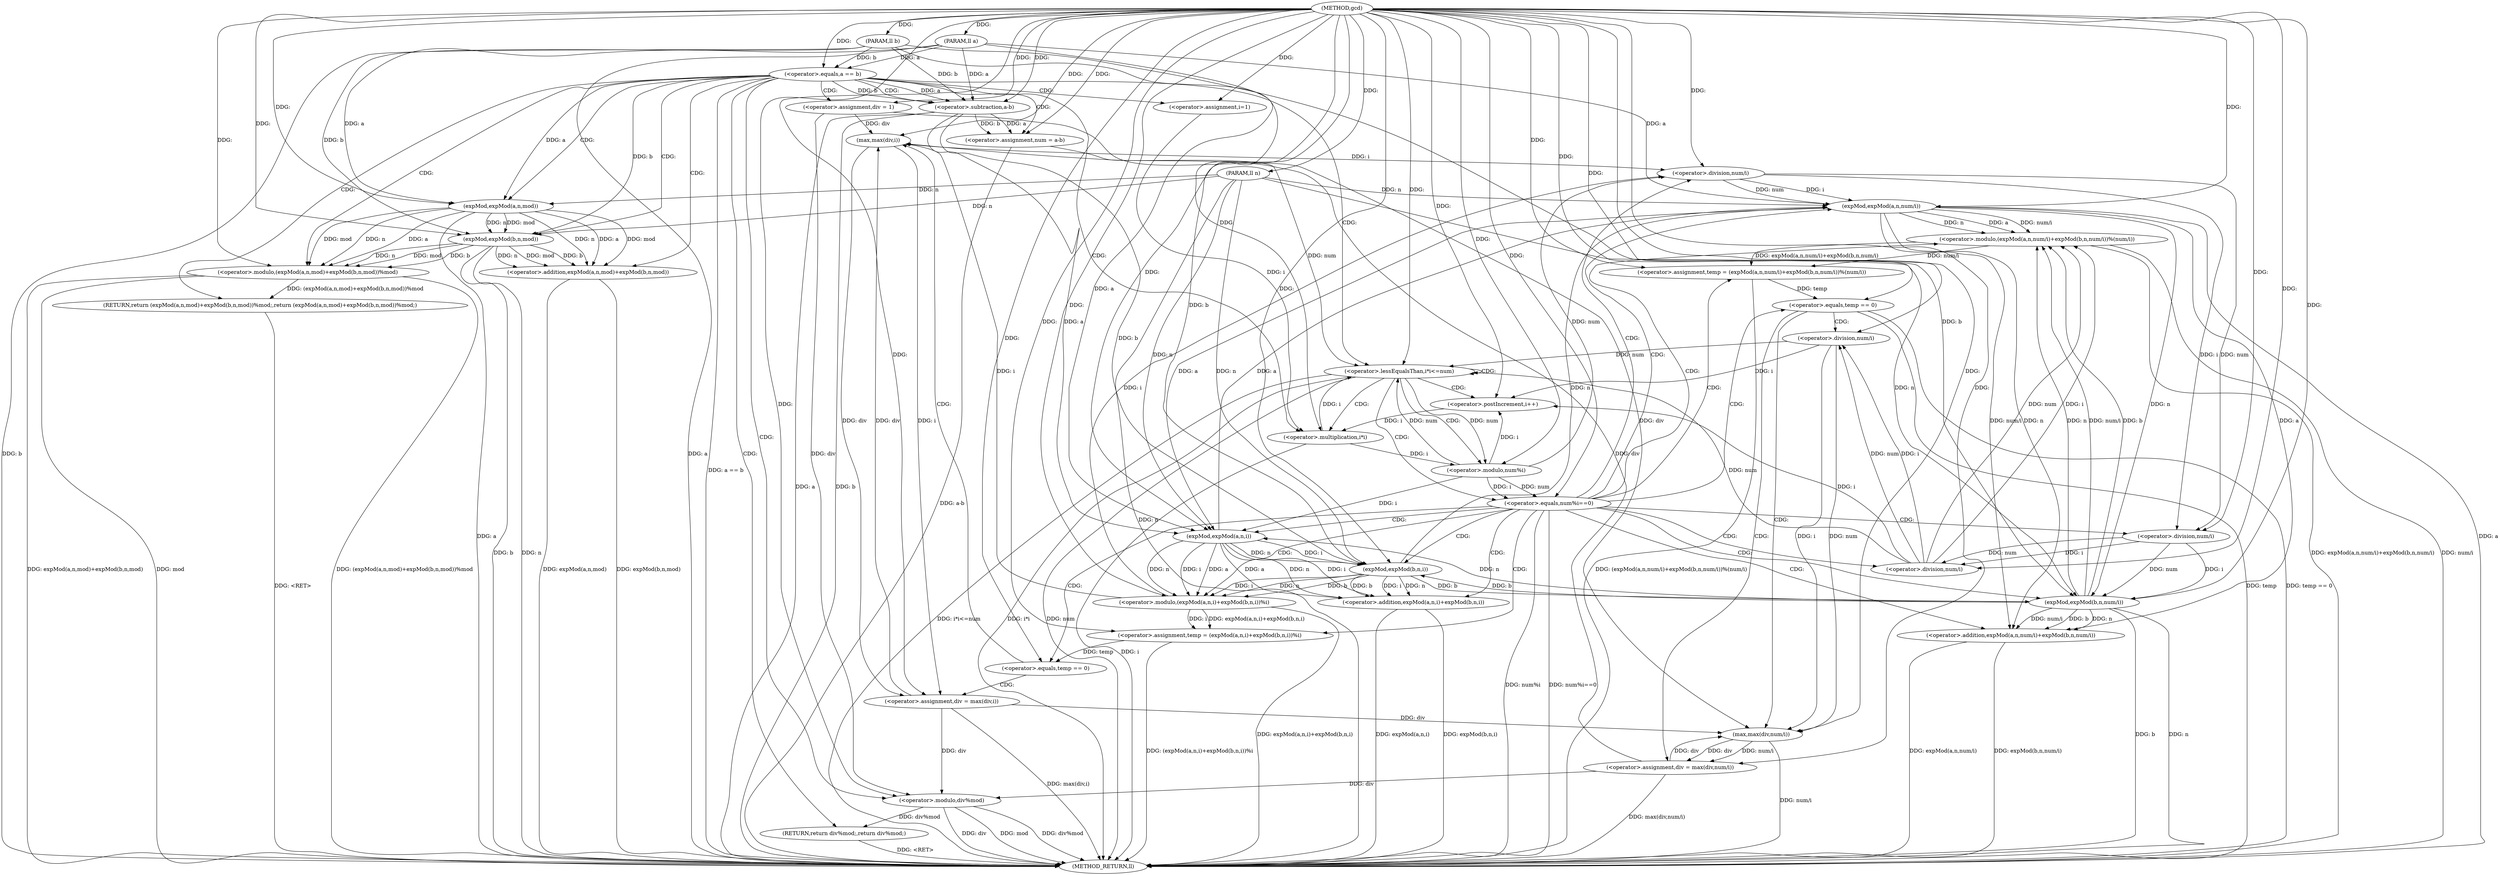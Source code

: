 digraph "gcd" {  
"1000163" [label = "(METHOD,gcd)" ]
"1000272" [label = "(METHOD_RETURN,ll)" ]
"1000164" [label = "(PARAM,ll a)" ]
"1000165" [label = "(PARAM,ll b)" ]
"1000166" [label = "(PARAM,ll n)" ]
"1000186" [label = "(<operator>.assignment,div = 1)" ]
"1000190" [label = "(<operator>.assignment,num = a-b)" ]
"1000268" [label = "(RETURN,return div%mod;,return div%mod;)" ]
"1000169" [label = "(<operator>.equals,a == b)" ]
"1000197" [label = "(<operator>.assignment,i=1)" ]
"1000200" [label = "(<operator>.lessEqualsThan,i*i<=num)" ]
"1000205" [label = "(<operator>.postIncrement,i++)" ]
"1000269" [label = "(<operator>.modulo,div%mod)" ]
"1000173" [label = "(RETURN,return (expMod(a,n,mod)+expMod(b,n,mod))%mod;,return (expMod(a,n,mod)+expMod(b,n,mod))%mod;)" ]
"1000192" [label = "(<operator>.subtraction,a-b)" ]
"1000174" [label = "(<operator>.modulo,(expMod(a,n,mod)+expMod(b,n,mod))%mod)" ]
"1000201" [label = "(<operator>.multiplication,i*i)" ]
"1000209" [label = "(<operator>.equals,num%i==0)" ]
"1000216" [label = "(<operator>.assignment,temp = (expMod(a,n,i)+expMod(b,n,i))%i)" ]
"1000238" [label = "(<operator>.assignment,temp = (expMod(a,n,num/i)+expMod(b,n,num/i))%(num/i))" ]
"1000175" [label = "(<operator>.addition,expMod(a,n,mod)+expMod(b,n,mod))" ]
"1000210" [label = "(<operator>.modulo,num%i)" ]
"1000230" [label = "(<operator>.equals,temp == 0)" ]
"1000233" [label = "(<operator>.assignment,div = max(div,i))" ]
"1000258" [label = "(<operator>.equals,temp == 0)" ]
"1000261" [label = "(<operator>.assignment,div = max(div,num/i))" ]
"1000176" [label = "(expMod,expMod(a,n,mod))" ]
"1000180" [label = "(expMod,expMod(b,n,mod))" ]
"1000218" [label = "(<operator>.modulo,(expMod(a,n,i)+expMod(b,n,i))%i)" ]
"1000240" [label = "(<operator>.modulo,(expMod(a,n,num/i)+expMod(b,n,num/i))%(num/i))" ]
"1000219" [label = "(<operator>.addition,expMod(a,n,i)+expMod(b,n,i))" ]
"1000235" [label = "(max,max(div,i))" ]
"1000241" [label = "(<operator>.addition,expMod(a,n,num/i)+expMod(b,n,num/i))" ]
"1000254" [label = "(<operator>.division,num/i)" ]
"1000263" [label = "(max,max(div,num/i))" ]
"1000220" [label = "(expMod,expMod(a,n,i))" ]
"1000224" [label = "(expMod,expMod(b,n,i))" ]
"1000242" [label = "(expMod,expMod(a,n,num/i))" ]
"1000248" [label = "(expMod,expMod(b,n,num/i))" ]
"1000265" [label = "(<operator>.division,num/i)" ]
"1000245" [label = "(<operator>.division,num/i)" ]
"1000251" [label = "(<operator>.division,num/i)" ]
  "1000268" -> "1000272"  [ label = "DDG: <RET>"] 
  "1000164" -> "1000272"  [ label = "DDG: a"] 
  "1000165" -> "1000272"  [ label = "DDG: b"] 
  "1000166" -> "1000272"  [ label = "DDG: n"] 
  "1000169" -> "1000272"  [ label = "DDG: a == b"] 
  "1000192" -> "1000272"  [ label = "DDG: a"] 
  "1000192" -> "1000272"  [ label = "DDG: b"] 
  "1000190" -> "1000272"  [ label = "DDG: a-b"] 
  "1000201" -> "1000272"  [ label = "DDG: i"] 
  "1000200" -> "1000272"  [ label = "DDG: i*i"] 
  "1000200" -> "1000272"  [ label = "DDG: num"] 
  "1000200" -> "1000272"  [ label = "DDG: i*i<=num"] 
  "1000269" -> "1000272"  [ label = "DDG: div"] 
  "1000269" -> "1000272"  [ label = "DDG: mod"] 
  "1000269" -> "1000272"  [ label = "DDG: div%mod"] 
  "1000209" -> "1000272"  [ label = "DDG: num%i"] 
  "1000209" -> "1000272"  [ label = "DDG: num%i==0"] 
  "1000219" -> "1000272"  [ label = "DDG: expMod(a,n,i)"] 
  "1000219" -> "1000272"  [ label = "DDG: expMod(b,n,i)"] 
  "1000218" -> "1000272"  [ label = "DDG: expMod(a,n,i)+expMod(b,n,i)"] 
  "1000216" -> "1000272"  [ label = "DDG: (expMod(a,n,i)+expMod(b,n,i))%i"] 
  "1000233" -> "1000272"  [ label = "DDG: max(div,i)"] 
  "1000242" -> "1000272"  [ label = "DDG: a"] 
  "1000241" -> "1000272"  [ label = "DDG: expMod(a,n,num/i)"] 
  "1000248" -> "1000272"  [ label = "DDG: b"] 
  "1000248" -> "1000272"  [ label = "DDG: n"] 
  "1000241" -> "1000272"  [ label = "DDG: expMod(b,n,num/i)"] 
  "1000240" -> "1000272"  [ label = "DDG: expMod(a,n,num/i)+expMod(b,n,num/i)"] 
  "1000240" -> "1000272"  [ label = "DDG: num/i"] 
  "1000238" -> "1000272"  [ label = "DDG: (expMod(a,n,num/i)+expMod(b,n,num/i))%(num/i)"] 
  "1000258" -> "1000272"  [ label = "DDG: temp"] 
  "1000258" -> "1000272"  [ label = "DDG: temp == 0"] 
  "1000263" -> "1000272"  [ label = "DDG: num/i"] 
  "1000261" -> "1000272"  [ label = "DDG: max(div,num/i)"] 
  "1000176" -> "1000272"  [ label = "DDG: a"] 
  "1000175" -> "1000272"  [ label = "DDG: expMod(a,n,mod)"] 
  "1000180" -> "1000272"  [ label = "DDG: b"] 
  "1000180" -> "1000272"  [ label = "DDG: n"] 
  "1000175" -> "1000272"  [ label = "DDG: expMod(b,n,mod)"] 
  "1000174" -> "1000272"  [ label = "DDG: expMod(a,n,mod)+expMod(b,n,mod)"] 
  "1000174" -> "1000272"  [ label = "DDG: mod"] 
  "1000174" -> "1000272"  [ label = "DDG: (expMod(a,n,mod)+expMod(b,n,mod))%mod"] 
  "1000173" -> "1000272"  [ label = "DDG: <RET>"] 
  "1000163" -> "1000164"  [ label = "DDG: "] 
  "1000163" -> "1000165"  [ label = "DDG: "] 
  "1000163" -> "1000166"  [ label = "DDG: "] 
  "1000163" -> "1000186"  [ label = "DDG: "] 
  "1000192" -> "1000190"  [ label = "DDG: a"] 
  "1000192" -> "1000190"  [ label = "DDG: b"] 
  "1000269" -> "1000268"  [ label = "DDG: div%mod"] 
  "1000163" -> "1000190"  [ label = "DDG: "] 
  "1000163" -> "1000197"  [ label = "DDG: "] 
  "1000164" -> "1000169"  [ label = "DDG: a"] 
  "1000163" -> "1000169"  [ label = "DDG: "] 
  "1000165" -> "1000169"  [ label = "DDG: b"] 
  "1000174" -> "1000173"  [ label = "DDG: (expMod(a,n,mod)+expMod(b,n,mod))%mod"] 
  "1000169" -> "1000192"  [ label = "DDG: a"] 
  "1000164" -> "1000192"  [ label = "DDG: a"] 
  "1000163" -> "1000192"  [ label = "DDG: "] 
  "1000169" -> "1000192"  [ label = "DDG: b"] 
  "1000165" -> "1000192"  [ label = "DDG: b"] 
  "1000201" -> "1000200"  [ label = "DDG: i"] 
  "1000190" -> "1000200"  [ label = "DDG: num"] 
  "1000210" -> "1000200"  [ label = "DDG: num"] 
  "1000254" -> "1000200"  [ label = "DDG: num"] 
  "1000265" -> "1000200"  [ label = "DDG: num"] 
  "1000163" -> "1000200"  [ label = "DDG: "] 
  "1000210" -> "1000205"  [ label = "DDG: i"] 
  "1000254" -> "1000205"  [ label = "DDG: i"] 
  "1000265" -> "1000205"  [ label = "DDG: i"] 
  "1000163" -> "1000205"  [ label = "DDG: "] 
  "1000186" -> "1000269"  [ label = "DDG: div"] 
  "1000233" -> "1000269"  [ label = "DDG: div"] 
  "1000261" -> "1000269"  [ label = "DDG: div"] 
  "1000163" -> "1000269"  [ label = "DDG: "] 
  "1000197" -> "1000201"  [ label = "DDG: i"] 
  "1000205" -> "1000201"  [ label = "DDG: i"] 
  "1000163" -> "1000201"  [ label = "DDG: "] 
  "1000180" -> "1000174"  [ label = "DDG: n"] 
  "1000180" -> "1000174"  [ label = "DDG: mod"] 
  "1000180" -> "1000174"  [ label = "DDG: b"] 
  "1000176" -> "1000174"  [ label = "DDG: mod"] 
  "1000176" -> "1000174"  [ label = "DDG: n"] 
  "1000176" -> "1000174"  [ label = "DDG: a"] 
  "1000163" -> "1000174"  [ label = "DDG: "] 
  "1000210" -> "1000209"  [ label = "DDG: i"] 
  "1000210" -> "1000209"  [ label = "DDG: num"] 
  "1000163" -> "1000209"  [ label = "DDG: "] 
  "1000218" -> "1000216"  [ label = "DDG: i"] 
  "1000218" -> "1000216"  [ label = "DDG: expMod(a,n,i)+expMod(b,n,i)"] 
  "1000240" -> "1000238"  [ label = "DDG: num/i"] 
  "1000240" -> "1000238"  [ label = "DDG: expMod(a,n,num/i)+expMod(b,n,num/i)"] 
  "1000176" -> "1000175"  [ label = "DDG: mod"] 
  "1000176" -> "1000175"  [ label = "DDG: n"] 
  "1000176" -> "1000175"  [ label = "DDG: a"] 
  "1000180" -> "1000175"  [ label = "DDG: n"] 
  "1000180" -> "1000175"  [ label = "DDG: mod"] 
  "1000180" -> "1000175"  [ label = "DDG: b"] 
  "1000200" -> "1000210"  [ label = "DDG: num"] 
  "1000163" -> "1000210"  [ label = "DDG: "] 
  "1000201" -> "1000210"  [ label = "DDG: i"] 
  "1000163" -> "1000216"  [ label = "DDG: "] 
  "1000235" -> "1000233"  [ label = "DDG: div"] 
  "1000235" -> "1000233"  [ label = "DDG: i"] 
  "1000163" -> "1000238"  [ label = "DDG: "] 
  "1000263" -> "1000261"  [ label = "DDG: num/i"] 
  "1000263" -> "1000261"  [ label = "DDG: div"] 
  "1000169" -> "1000176"  [ label = "DDG: a"] 
  "1000164" -> "1000176"  [ label = "DDG: a"] 
  "1000163" -> "1000176"  [ label = "DDG: "] 
  "1000166" -> "1000176"  [ label = "DDG: n"] 
  "1000169" -> "1000180"  [ label = "DDG: b"] 
  "1000165" -> "1000180"  [ label = "DDG: b"] 
  "1000163" -> "1000180"  [ label = "DDG: "] 
  "1000176" -> "1000180"  [ label = "DDG: n"] 
  "1000166" -> "1000180"  [ label = "DDG: n"] 
  "1000176" -> "1000180"  [ label = "DDG: mod"] 
  "1000220" -> "1000218"  [ label = "DDG: n"] 
  "1000220" -> "1000218"  [ label = "DDG: i"] 
  "1000220" -> "1000218"  [ label = "DDG: a"] 
  "1000224" -> "1000218"  [ label = "DDG: n"] 
  "1000224" -> "1000218"  [ label = "DDG: b"] 
  "1000224" -> "1000218"  [ label = "DDG: i"] 
  "1000163" -> "1000218"  [ label = "DDG: "] 
  "1000216" -> "1000230"  [ label = "DDG: temp"] 
  "1000163" -> "1000230"  [ label = "DDG: "] 
  "1000163" -> "1000233"  [ label = "DDG: "] 
  "1000248" -> "1000240"  [ label = "DDG: n"] 
  "1000248" -> "1000240"  [ label = "DDG: num/i"] 
  "1000248" -> "1000240"  [ label = "DDG: b"] 
  "1000242" -> "1000240"  [ label = "DDG: a"] 
  "1000242" -> "1000240"  [ label = "DDG: num/i"] 
  "1000242" -> "1000240"  [ label = "DDG: n"] 
  "1000254" -> "1000240"  [ label = "DDG: i"] 
  "1000254" -> "1000240"  [ label = "DDG: num"] 
  "1000238" -> "1000258"  [ label = "DDG: temp"] 
  "1000163" -> "1000258"  [ label = "DDG: "] 
  "1000163" -> "1000261"  [ label = "DDG: "] 
  "1000220" -> "1000219"  [ label = "DDG: n"] 
  "1000220" -> "1000219"  [ label = "DDG: i"] 
  "1000220" -> "1000219"  [ label = "DDG: a"] 
  "1000224" -> "1000219"  [ label = "DDG: n"] 
  "1000224" -> "1000219"  [ label = "DDG: b"] 
  "1000224" -> "1000219"  [ label = "DDG: i"] 
  "1000186" -> "1000235"  [ label = "DDG: div"] 
  "1000233" -> "1000235"  [ label = "DDG: div"] 
  "1000261" -> "1000235"  [ label = "DDG: div"] 
  "1000163" -> "1000235"  [ label = "DDG: "] 
  "1000218" -> "1000235"  [ label = "DDG: i"] 
  "1000242" -> "1000241"  [ label = "DDG: a"] 
  "1000242" -> "1000241"  [ label = "DDG: num/i"] 
  "1000242" -> "1000241"  [ label = "DDG: n"] 
  "1000248" -> "1000241"  [ label = "DDG: n"] 
  "1000248" -> "1000241"  [ label = "DDG: num/i"] 
  "1000248" -> "1000241"  [ label = "DDG: b"] 
  "1000251" -> "1000254"  [ label = "DDG: num"] 
  "1000163" -> "1000254"  [ label = "DDG: "] 
  "1000251" -> "1000254"  [ label = "DDG: i"] 
  "1000186" -> "1000263"  [ label = "DDG: div"] 
  "1000233" -> "1000263"  [ label = "DDG: div"] 
  "1000261" -> "1000263"  [ label = "DDG: div"] 
  "1000163" -> "1000263"  [ label = "DDG: "] 
  "1000265" -> "1000263"  [ label = "DDG: i"] 
  "1000265" -> "1000263"  [ label = "DDG: num"] 
  "1000192" -> "1000220"  [ label = "DDG: a"] 
  "1000242" -> "1000220"  [ label = "DDG: a"] 
  "1000164" -> "1000220"  [ label = "DDG: a"] 
  "1000163" -> "1000220"  [ label = "DDG: "] 
  "1000248" -> "1000220"  [ label = "DDG: n"] 
  "1000166" -> "1000220"  [ label = "DDG: n"] 
  "1000210" -> "1000220"  [ label = "DDG: i"] 
  "1000192" -> "1000224"  [ label = "DDG: b"] 
  "1000248" -> "1000224"  [ label = "DDG: b"] 
  "1000165" -> "1000224"  [ label = "DDG: b"] 
  "1000163" -> "1000224"  [ label = "DDG: "] 
  "1000220" -> "1000224"  [ label = "DDG: n"] 
  "1000166" -> "1000224"  [ label = "DDG: n"] 
  "1000220" -> "1000224"  [ label = "DDG: i"] 
  "1000220" -> "1000242"  [ label = "DDG: a"] 
  "1000164" -> "1000242"  [ label = "DDG: a"] 
  "1000163" -> "1000242"  [ label = "DDG: "] 
  "1000245" -> "1000242"  [ label = "DDG: i"] 
  "1000245" -> "1000242"  [ label = "DDG: num"] 
  "1000224" -> "1000242"  [ label = "DDG: n"] 
  "1000166" -> "1000242"  [ label = "DDG: n"] 
  "1000224" -> "1000248"  [ label = "DDG: b"] 
  "1000165" -> "1000248"  [ label = "DDG: b"] 
  "1000163" -> "1000248"  [ label = "DDG: "] 
  "1000242" -> "1000248"  [ label = "DDG: n"] 
  "1000166" -> "1000248"  [ label = "DDG: n"] 
  "1000251" -> "1000248"  [ label = "DDG: i"] 
  "1000251" -> "1000248"  [ label = "DDG: num"] 
  "1000254" -> "1000265"  [ label = "DDG: num"] 
  "1000163" -> "1000265"  [ label = "DDG: "] 
  "1000254" -> "1000265"  [ label = "DDG: i"] 
  "1000210" -> "1000245"  [ label = "DDG: num"] 
  "1000163" -> "1000245"  [ label = "DDG: "] 
  "1000218" -> "1000245"  [ label = "DDG: i"] 
  "1000235" -> "1000245"  [ label = "DDG: i"] 
  "1000245" -> "1000251"  [ label = "DDG: num"] 
  "1000163" -> "1000251"  [ label = "DDG: "] 
  "1000245" -> "1000251"  [ label = "DDG: i"] 
  "1000169" -> "1000200"  [ label = "CDG: "] 
  "1000169" -> "1000174"  [ label = "CDG: "] 
  "1000169" -> "1000268"  [ label = "CDG: "] 
  "1000169" -> "1000197"  [ label = "CDG: "] 
  "1000169" -> "1000186"  [ label = "CDG: "] 
  "1000169" -> "1000180"  [ label = "CDG: "] 
  "1000169" -> "1000269"  [ label = "CDG: "] 
  "1000169" -> "1000190"  [ label = "CDG: "] 
  "1000169" -> "1000173"  [ label = "CDG: "] 
  "1000169" -> "1000175"  [ label = "CDG: "] 
  "1000169" -> "1000201"  [ label = "CDG: "] 
  "1000169" -> "1000192"  [ label = "CDG: "] 
  "1000169" -> "1000176"  [ label = "CDG: "] 
  "1000200" -> "1000200"  [ label = "CDG: "] 
  "1000200" -> "1000210"  [ label = "CDG: "] 
  "1000200" -> "1000205"  [ label = "CDG: "] 
  "1000200" -> "1000201"  [ label = "CDG: "] 
  "1000200" -> "1000209"  [ label = "CDG: "] 
  "1000209" -> "1000258"  [ label = "CDG: "] 
  "1000209" -> "1000238"  [ label = "CDG: "] 
  "1000209" -> "1000230"  [ label = "CDG: "] 
  "1000209" -> "1000216"  [ label = "CDG: "] 
  "1000209" -> "1000251"  [ label = "CDG: "] 
  "1000209" -> "1000219"  [ label = "CDG: "] 
  "1000209" -> "1000254"  [ label = "CDG: "] 
  "1000209" -> "1000242"  [ label = "CDG: "] 
  "1000209" -> "1000220"  [ label = "CDG: "] 
  "1000209" -> "1000218"  [ label = "CDG: "] 
  "1000209" -> "1000248"  [ label = "CDG: "] 
  "1000209" -> "1000224"  [ label = "CDG: "] 
  "1000209" -> "1000241"  [ label = "CDG: "] 
  "1000209" -> "1000240"  [ label = "CDG: "] 
  "1000209" -> "1000245"  [ label = "CDG: "] 
  "1000230" -> "1000233"  [ label = "CDG: "] 
  "1000230" -> "1000235"  [ label = "CDG: "] 
  "1000258" -> "1000265"  [ label = "CDG: "] 
  "1000258" -> "1000263"  [ label = "CDG: "] 
  "1000258" -> "1000261"  [ label = "CDG: "] 
}
